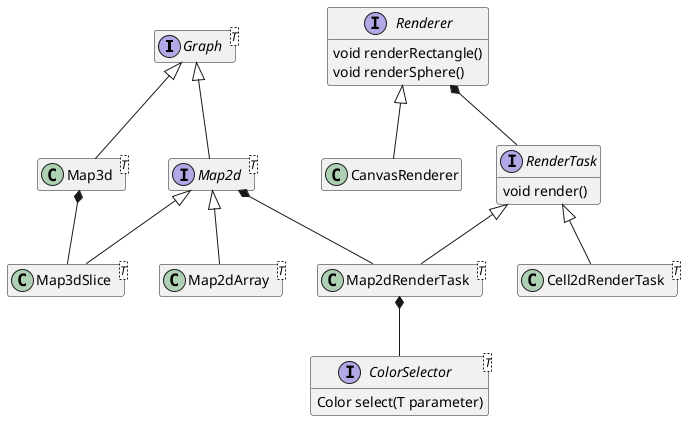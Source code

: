 @startuml

hide empty members

interface Graph<T>
interface Map2d<T>
class Map2dArray<T>
class Map3d<T>
class Map3dSlice<T>

interface Renderer {
  void renderRectangle()
  void renderSphere()
}
class CanvasRenderer

interface RenderTask {
  void render()
}
class Map2dRenderTask<T>
class Cell2dRenderTask<T>

interface ColorSelector<T> {
  Color select(T parameter)
}

Graph <|-- Map2d
Graph <|-- Map3d

Map2d <|-- Map2dArray
Map2d <|-- Map3dSlice
Map2d *-- Map2dRenderTask

Map3d *-- Map3dSlice

Renderer <|-- CanvasRenderer
Renderer *-- RenderTask

Map2dRenderTask *-- ColorSelector

RenderTask <|-- Map2dRenderTask
RenderTask <|-- Cell2dRenderTask


@enduml